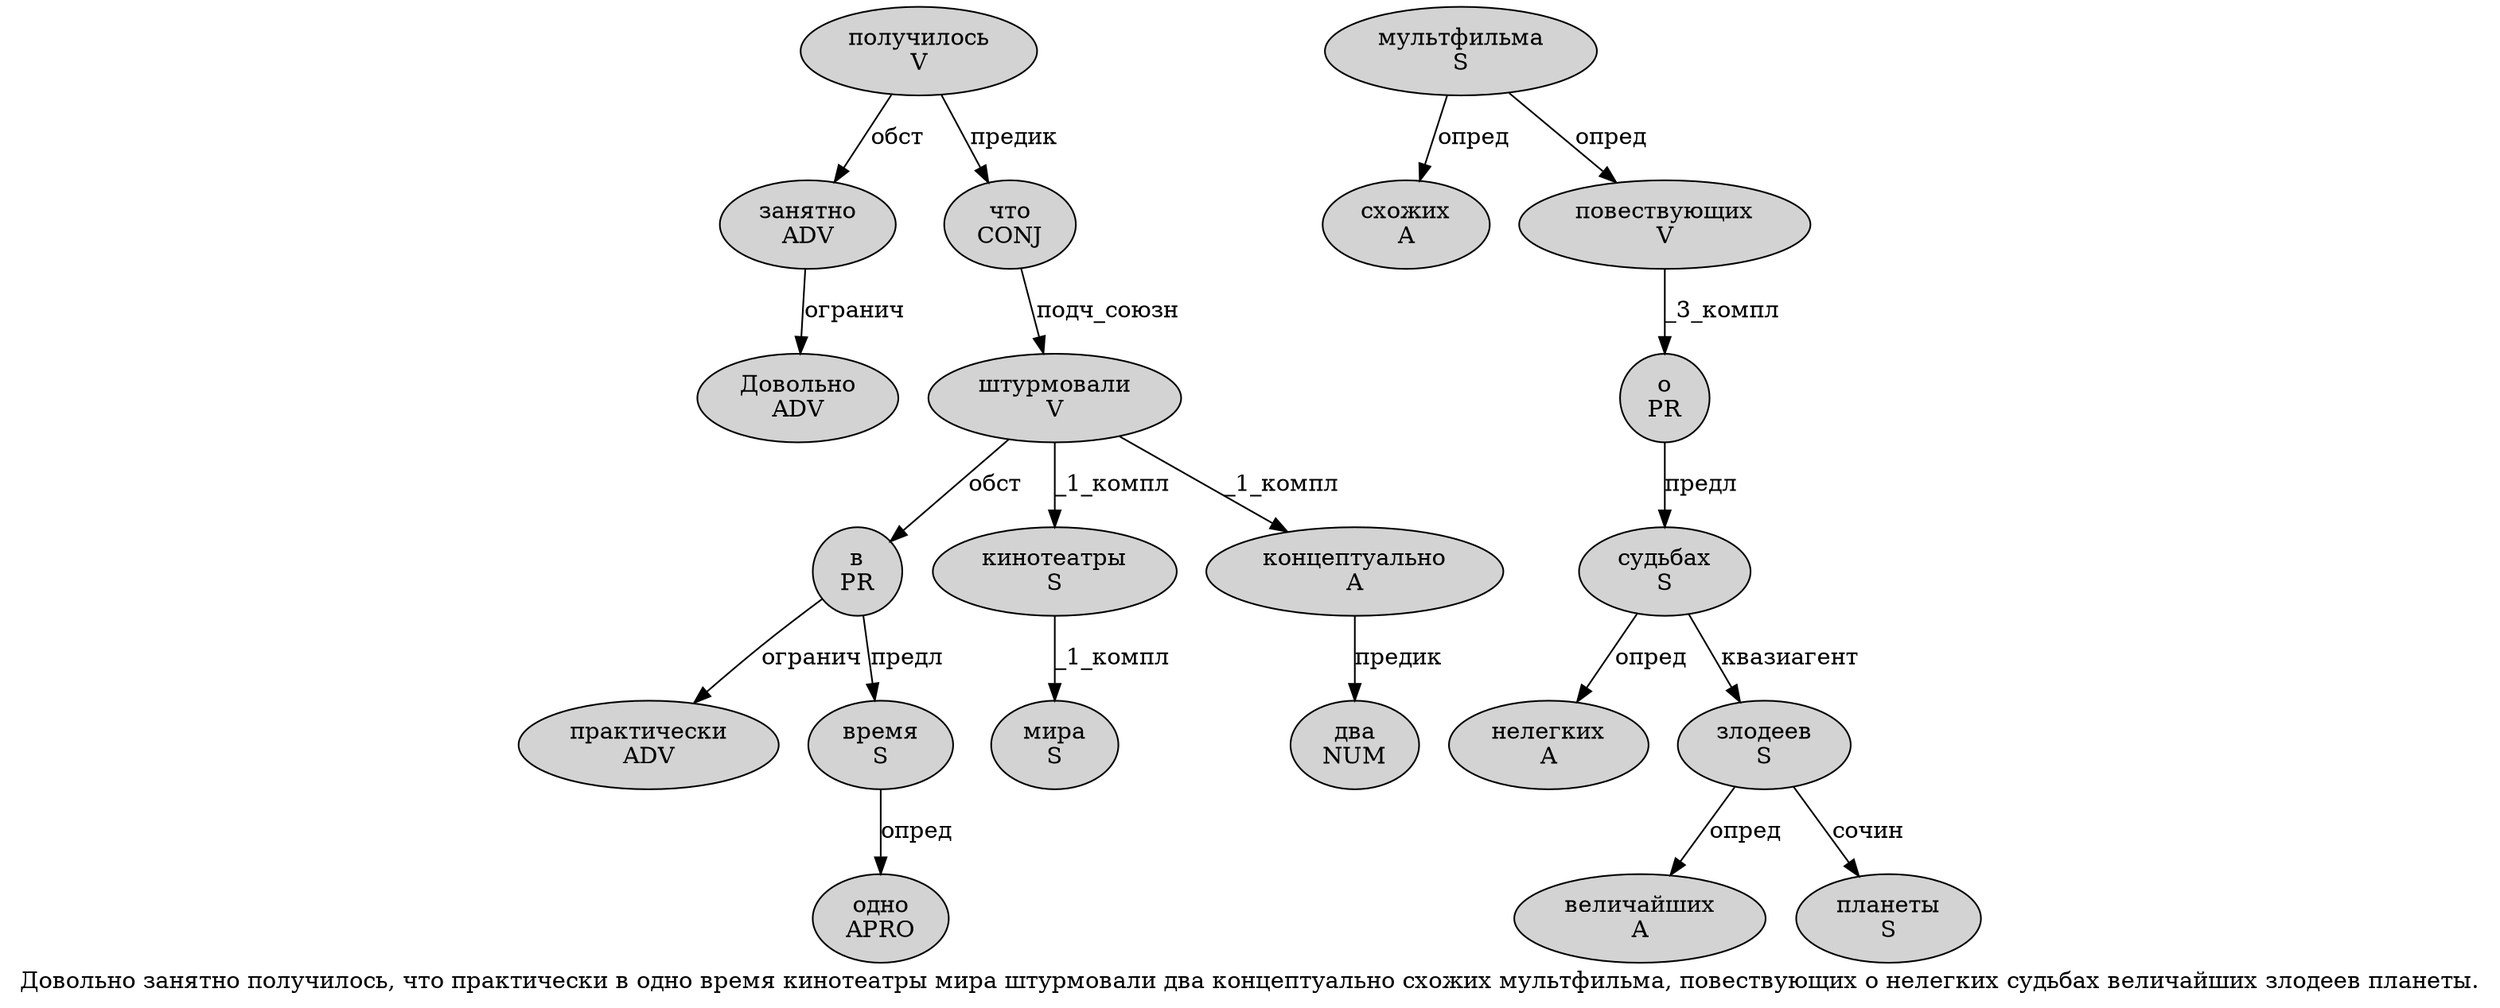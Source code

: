 digraph SENTENCE_2837 {
	graph [label="Довольно занятно получилось, что практически в одно время кинотеатры мира штурмовали два концептуально схожих мультфильма, повествующих о нелегких судьбах величайших злодеев планеты."]
	node [style=filled]
		0 [label="Довольно
ADV" color="" fillcolor=lightgray penwidth=1 shape=ellipse]
		1 [label="занятно
ADV" color="" fillcolor=lightgray penwidth=1 shape=ellipse]
		2 [label="получилось
V" color="" fillcolor=lightgray penwidth=1 shape=ellipse]
		4 [label="что
CONJ" color="" fillcolor=lightgray penwidth=1 shape=ellipse]
		5 [label="практически
ADV" color="" fillcolor=lightgray penwidth=1 shape=ellipse]
		6 [label="в
PR" color="" fillcolor=lightgray penwidth=1 shape=ellipse]
		7 [label="одно
APRO" color="" fillcolor=lightgray penwidth=1 shape=ellipse]
		8 [label="время
S" color="" fillcolor=lightgray penwidth=1 shape=ellipse]
		9 [label="кинотеатры
S" color="" fillcolor=lightgray penwidth=1 shape=ellipse]
		10 [label="мира
S" color="" fillcolor=lightgray penwidth=1 shape=ellipse]
		11 [label="штурмовали
V" color="" fillcolor=lightgray penwidth=1 shape=ellipse]
		12 [label="два
NUM" color="" fillcolor=lightgray penwidth=1 shape=ellipse]
		13 [label="концептуально
A" color="" fillcolor=lightgray penwidth=1 shape=ellipse]
		14 [label="схожих
A" color="" fillcolor=lightgray penwidth=1 shape=ellipse]
		15 [label="мультфильма
S" color="" fillcolor=lightgray penwidth=1 shape=ellipse]
		17 [label="повествующих
V" color="" fillcolor=lightgray penwidth=1 shape=ellipse]
		18 [label="о
PR" color="" fillcolor=lightgray penwidth=1 shape=ellipse]
		19 [label="нелегких
A" color="" fillcolor=lightgray penwidth=1 shape=ellipse]
		20 [label="судьбах
S" color="" fillcolor=lightgray penwidth=1 shape=ellipse]
		21 [label="величайших
A" color="" fillcolor=lightgray penwidth=1 shape=ellipse]
		22 [label="злодеев
S" color="" fillcolor=lightgray penwidth=1 shape=ellipse]
		23 [label="планеты
S" color="" fillcolor=lightgray penwidth=1 shape=ellipse]
			18 -> 20 [label="предл"]
			2 -> 1 [label="обст"]
			2 -> 4 [label="предик"]
			9 -> 10 [label="_1_компл"]
			11 -> 6 [label="обст"]
			11 -> 9 [label="_1_компл"]
			11 -> 13 [label="_1_компл"]
			1 -> 0 [label="огранич"]
			4 -> 11 [label="подч_союзн"]
			6 -> 5 [label="огранич"]
			6 -> 8 [label="предл"]
			15 -> 14 [label="опред"]
			15 -> 17 [label="опред"]
			22 -> 21 [label="опред"]
			22 -> 23 [label="сочин"]
			17 -> 18 [label="_3_компл"]
			8 -> 7 [label="опред"]
			13 -> 12 [label="предик"]
			20 -> 19 [label="опред"]
			20 -> 22 [label="квазиагент"]
}